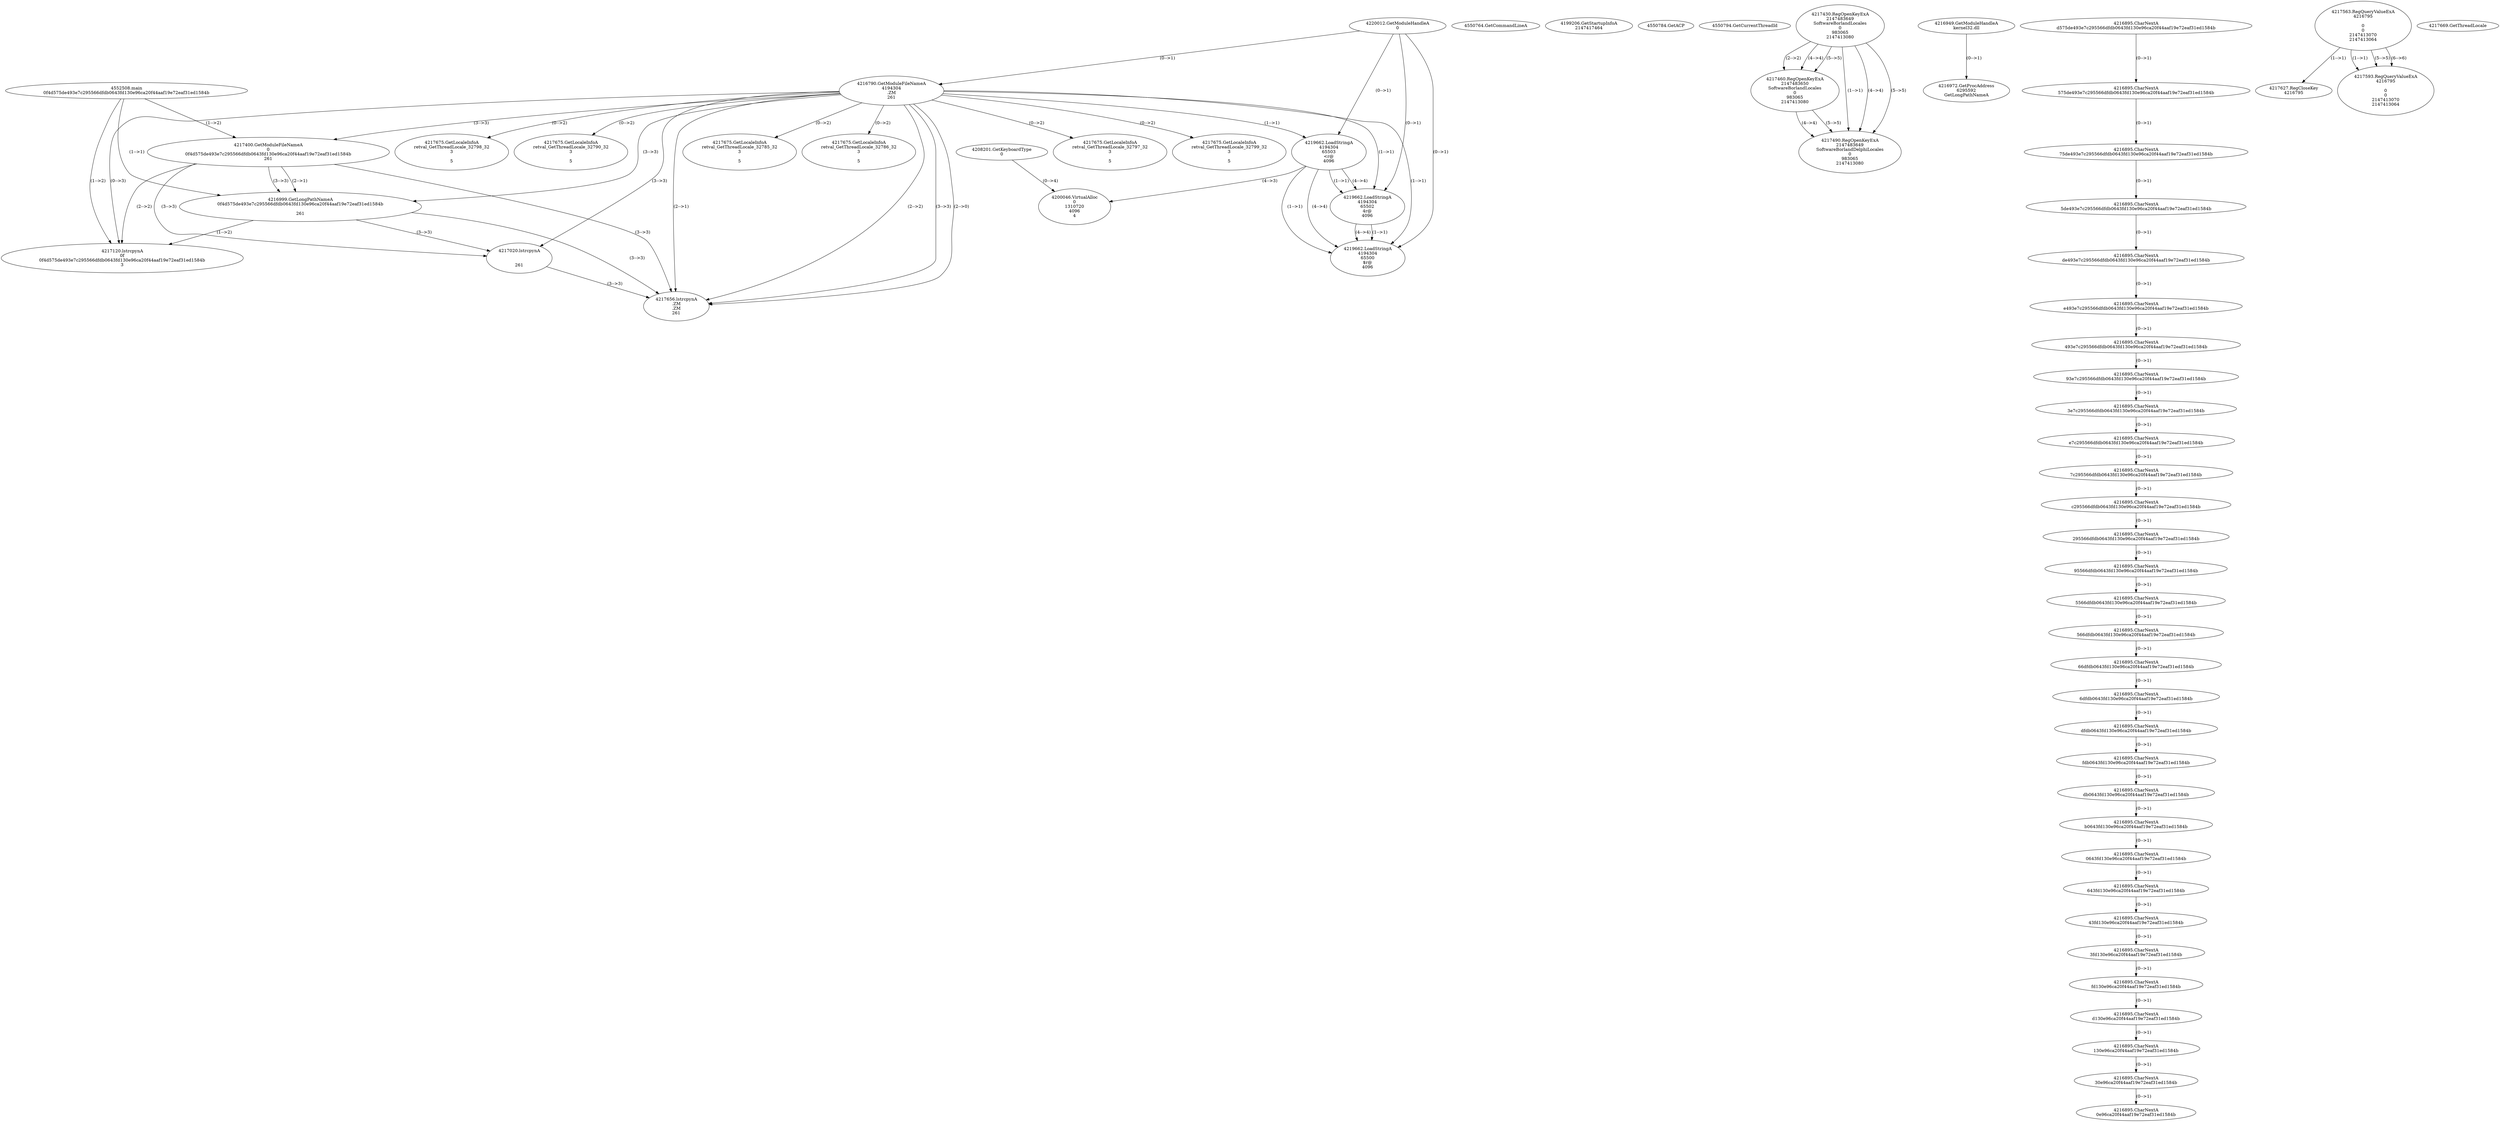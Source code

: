 // Global SCDG with merge call
digraph {
	0 [label="4552508.main
0f4d575de493e7c295566dfdb0643fd130e96ca20f44aaf19e72eaf31ed1584b"]
	1 [label="4220012.GetModuleHandleA
0"]
	2 [label="4208201.GetKeyboardType
0"]
	3 [label="4550764.GetCommandLineA
"]
	4 [label="4199206.GetStartupInfoA
2147417464"]
	5 [label="4550784.GetACP
"]
	6 [label="4550794.GetCurrentThreadId
"]
	7 [label="4216790.GetModuleFileNameA
4194304
.ZM
261"]
	1 -> 7 [label="(0-->1)"]
	8 [label="4217400.GetModuleFileNameA
0
0f4d575de493e7c295566dfdb0643fd130e96ca20f44aaf19e72eaf31ed1584b
261"]
	0 -> 8 [label="(1-->2)"]
	7 -> 8 [label="(3-->3)"]
	9 [label="4217430.RegOpenKeyExA
2147483649
Software\Borland\Locales
0
983065
2147413080"]
	10 [label="4217460.RegOpenKeyExA
2147483650
Software\Borland\Locales
0
983065
2147413080"]
	9 -> 10 [label="(2-->2)"]
	9 -> 10 [label="(4-->4)"]
	9 -> 10 [label="(5-->5)"]
	11 [label="4217490.RegOpenKeyExA
2147483649
Software\Borland\Delphi\Locales
0
983065
2147413080"]
	9 -> 11 [label="(1-->1)"]
	9 -> 11 [label="(4-->4)"]
	10 -> 11 [label="(4-->4)"]
	9 -> 11 [label="(5-->5)"]
	10 -> 11 [label="(5-->5)"]
	12 [label="4216949.GetModuleHandleA
kernel32.dll"]
	13 [label="4216972.GetProcAddress
6295592
GetLongPathNameA"]
	12 -> 13 [label="(0-->1)"]
	14 [label="4216999.GetLongPathNameA
0f4d575de493e7c295566dfdb0643fd130e96ca20f44aaf19e72eaf31ed1584b

261"]
	0 -> 14 [label="(1-->1)"]
	8 -> 14 [label="(2-->1)"]
	7 -> 14 [label="(3-->3)"]
	8 -> 14 [label="(3-->3)"]
	15 [label="4217120.lstrcpynA
0f
0f4d575de493e7c295566dfdb0643fd130e96ca20f44aaf19e72eaf31ed1584b
3"]
	0 -> 15 [label="(1-->2)"]
	8 -> 15 [label="(2-->2)"]
	14 -> 15 [label="(1-->2)"]
	7 -> 15 [label="(0-->3)"]
	16 [label="4216895.CharNextA
d575de493e7c295566dfdb0643fd130e96ca20f44aaf19e72eaf31ed1584b"]
	17 [label="4216895.CharNextA
575de493e7c295566dfdb0643fd130e96ca20f44aaf19e72eaf31ed1584b"]
	16 -> 17 [label="(0-->1)"]
	18 [label="4216895.CharNextA
75de493e7c295566dfdb0643fd130e96ca20f44aaf19e72eaf31ed1584b"]
	17 -> 18 [label="(0-->1)"]
	19 [label="4216895.CharNextA
5de493e7c295566dfdb0643fd130e96ca20f44aaf19e72eaf31ed1584b"]
	18 -> 19 [label="(0-->1)"]
	20 [label="4216895.CharNextA
de493e7c295566dfdb0643fd130e96ca20f44aaf19e72eaf31ed1584b"]
	19 -> 20 [label="(0-->1)"]
	21 [label="4216895.CharNextA
e493e7c295566dfdb0643fd130e96ca20f44aaf19e72eaf31ed1584b"]
	20 -> 21 [label="(0-->1)"]
	22 [label="4216895.CharNextA
493e7c295566dfdb0643fd130e96ca20f44aaf19e72eaf31ed1584b"]
	21 -> 22 [label="(0-->1)"]
	23 [label="4216895.CharNextA
93e7c295566dfdb0643fd130e96ca20f44aaf19e72eaf31ed1584b"]
	22 -> 23 [label="(0-->1)"]
	24 [label="4216895.CharNextA
3e7c295566dfdb0643fd130e96ca20f44aaf19e72eaf31ed1584b"]
	23 -> 24 [label="(0-->1)"]
	25 [label="4216895.CharNextA
e7c295566dfdb0643fd130e96ca20f44aaf19e72eaf31ed1584b"]
	24 -> 25 [label="(0-->1)"]
	26 [label="4216895.CharNextA
7c295566dfdb0643fd130e96ca20f44aaf19e72eaf31ed1584b"]
	25 -> 26 [label="(0-->1)"]
	27 [label="4216895.CharNextA
c295566dfdb0643fd130e96ca20f44aaf19e72eaf31ed1584b"]
	26 -> 27 [label="(0-->1)"]
	28 [label="4216895.CharNextA
295566dfdb0643fd130e96ca20f44aaf19e72eaf31ed1584b"]
	27 -> 28 [label="(0-->1)"]
	29 [label="4216895.CharNextA
95566dfdb0643fd130e96ca20f44aaf19e72eaf31ed1584b"]
	28 -> 29 [label="(0-->1)"]
	30 [label="4216895.CharNextA
5566dfdb0643fd130e96ca20f44aaf19e72eaf31ed1584b"]
	29 -> 30 [label="(0-->1)"]
	31 [label="4216895.CharNextA
566dfdb0643fd130e96ca20f44aaf19e72eaf31ed1584b"]
	30 -> 31 [label="(0-->1)"]
	32 [label="4216895.CharNextA
66dfdb0643fd130e96ca20f44aaf19e72eaf31ed1584b"]
	31 -> 32 [label="(0-->1)"]
	33 [label="4216895.CharNextA
6dfdb0643fd130e96ca20f44aaf19e72eaf31ed1584b"]
	32 -> 33 [label="(0-->1)"]
	34 [label="4216895.CharNextA
dfdb0643fd130e96ca20f44aaf19e72eaf31ed1584b"]
	33 -> 34 [label="(0-->1)"]
	35 [label="4216895.CharNextA
fdb0643fd130e96ca20f44aaf19e72eaf31ed1584b"]
	34 -> 35 [label="(0-->1)"]
	36 [label="4216895.CharNextA
db0643fd130e96ca20f44aaf19e72eaf31ed1584b"]
	35 -> 36 [label="(0-->1)"]
	37 [label="4216895.CharNextA
b0643fd130e96ca20f44aaf19e72eaf31ed1584b"]
	36 -> 37 [label="(0-->1)"]
	38 [label="4216895.CharNextA
0643fd130e96ca20f44aaf19e72eaf31ed1584b"]
	37 -> 38 [label="(0-->1)"]
	39 [label="4216895.CharNextA
643fd130e96ca20f44aaf19e72eaf31ed1584b"]
	38 -> 39 [label="(0-->1)"]
	40 [label="4216895.CharNextA
43fd130e96ca20f44aaf19e72eaf31ed1584b"]
	39 -> 40 [label="(0-->1)"]
	41 [label="4216895.CharNextA
3fd130e96ca20f44aaf19e72eaf31ed1584b"]
	40 -> 41 [label="(0-->1)"]
	42 [label="4216895.CharNextA
fd130e96ca20f44aaf19e72eaf31ed1584b"]
	41 -> 42 [label="(0-->1)"]
	43 [label="4216895.CharNextA
d130e96ca20f44aaf19e72eaf31ed1584b"]
	42 -> 43 [label="(0-->1)"]
	44 [label="4216895.CharNextA
130e96ca20f44aaf19e72eaf31ed1584b"]
	43 -> 44 [label="(0-->1)"]
	45 [label="4216895.CharNextA
30e96ca20f44aaf19e72eaf31ed1584b"]
	44 -> 45 [label="(0-->1)"]
	46 [label="4216895.CharNextA
0e96ca20f44aaf19e72eaf31ed1584b"]
	45 -> 46 [label="(0-->1)"]
	47 [label="4217020.lstrcpynA


261"]
	7 -> 47 [label="(3-->3)"]
	8 -> 47 [label="(3-->3)"]
	14 -> 47 [label="(3-->3)"]
	48 [label="4217563.RegQueryValueExA
4216795

0
0
2147413070
2147413064"]
	49 [label="4217627.RegCloseKey
4216795"]
	48 -> 49 [label="(1-->1)"]
	50 [label="4217656.lstrcpynA
.ZM
.ZM
261"]
	7 -> 50 [label="(2-->1)"]
	7 -> 50 [label="(2-->2)"]
	7 -> 50 [label="(3-->3)"]
	8 -> 50 [label="(3-->3)"]
	14 -> 50 [label="(3-->3)"]
	47 -> 50 [label="(3-->3)"]
	7 -> 50 [label="(2-->0)"]
	51 [label="4217669.GetThreadLocale
"]
	52 [label="4217675.GetLocaleInfoA
retval_GetThreadLocale_32785_32
3

5"]
	7 -> 52 [label="(0-->2)"]
	53 [label="4219662.LoadStringA
4194304
65503
<r@
4096"]
	1 -> 53 [label="(0-->1)"]
	7 -> 53 [label="(1-->1)"]
	54 [label="4200046.VirtualAlloc
0
1310720
4096
4"]
	53 -> 54 [label="(4-->3)"]
	2 -> 54 [label="(0-->4)"]
	55 [label="4217675.GetLocaleInfoA
retval_GetThreadLocale_32786_32
3

5"]
	7 -> 55 [label="(0-->2)"]
	56 [label="4217593.RegQueryValueExA
4216795

0
0
2147413070
2147413064"]
	48 -> 56 [label="(1-->1)"]
	48 -> 56 [label="(5-->5)"]
	48 -> 56 [label="(6-->6)"]
	57 [label="4217675.GetLocaleInfoA
retval_GetThreadLocale_32797_32
3

5"]
	7 -> 57 [label="(0-->2)"]
	58 [label="4219662.LoadStringA
4194304
65502
4r@
4096"]
	1 -> 58 [label="(0-->1)"]
	7 -> 58 [label="(1-->1)"]
	53 -> 58 [label="(1-->1)"]
	53 -> 58 [label="(4-->4)"]
	59 [label="4219662.LoadStringA
4194304
65500
$r@
4096"]
	1 -> 59 [label="(0-->1)"]
	7 -> 59 [label="(1-->1)"]
	53 -> 59 [label="(1-->1)"]
	58 -> 59 [label="(1-->1)"]
	53 -> 59 [label="(4-->4)"]
	58 -> 59 [label="(4-->4)"]
	60 [label="4217675.GetLocaleInfoA
retval_GetThreadLocale_32799_32
3

5"]
	7 -> 60 [label="(0-->2)"]
	61 [label="4217675.GetLocaleInfoA
retval_GetThreadLocale_32798_32
3

5"]
	7 -> 61 [label="(0-->2)"]
	62 [label="4217675.GetLocaleInfoA
retval_GetThreadLocale_32790_32
3

5"]
	7 -> 62 [label="(0-->2)"]
}
